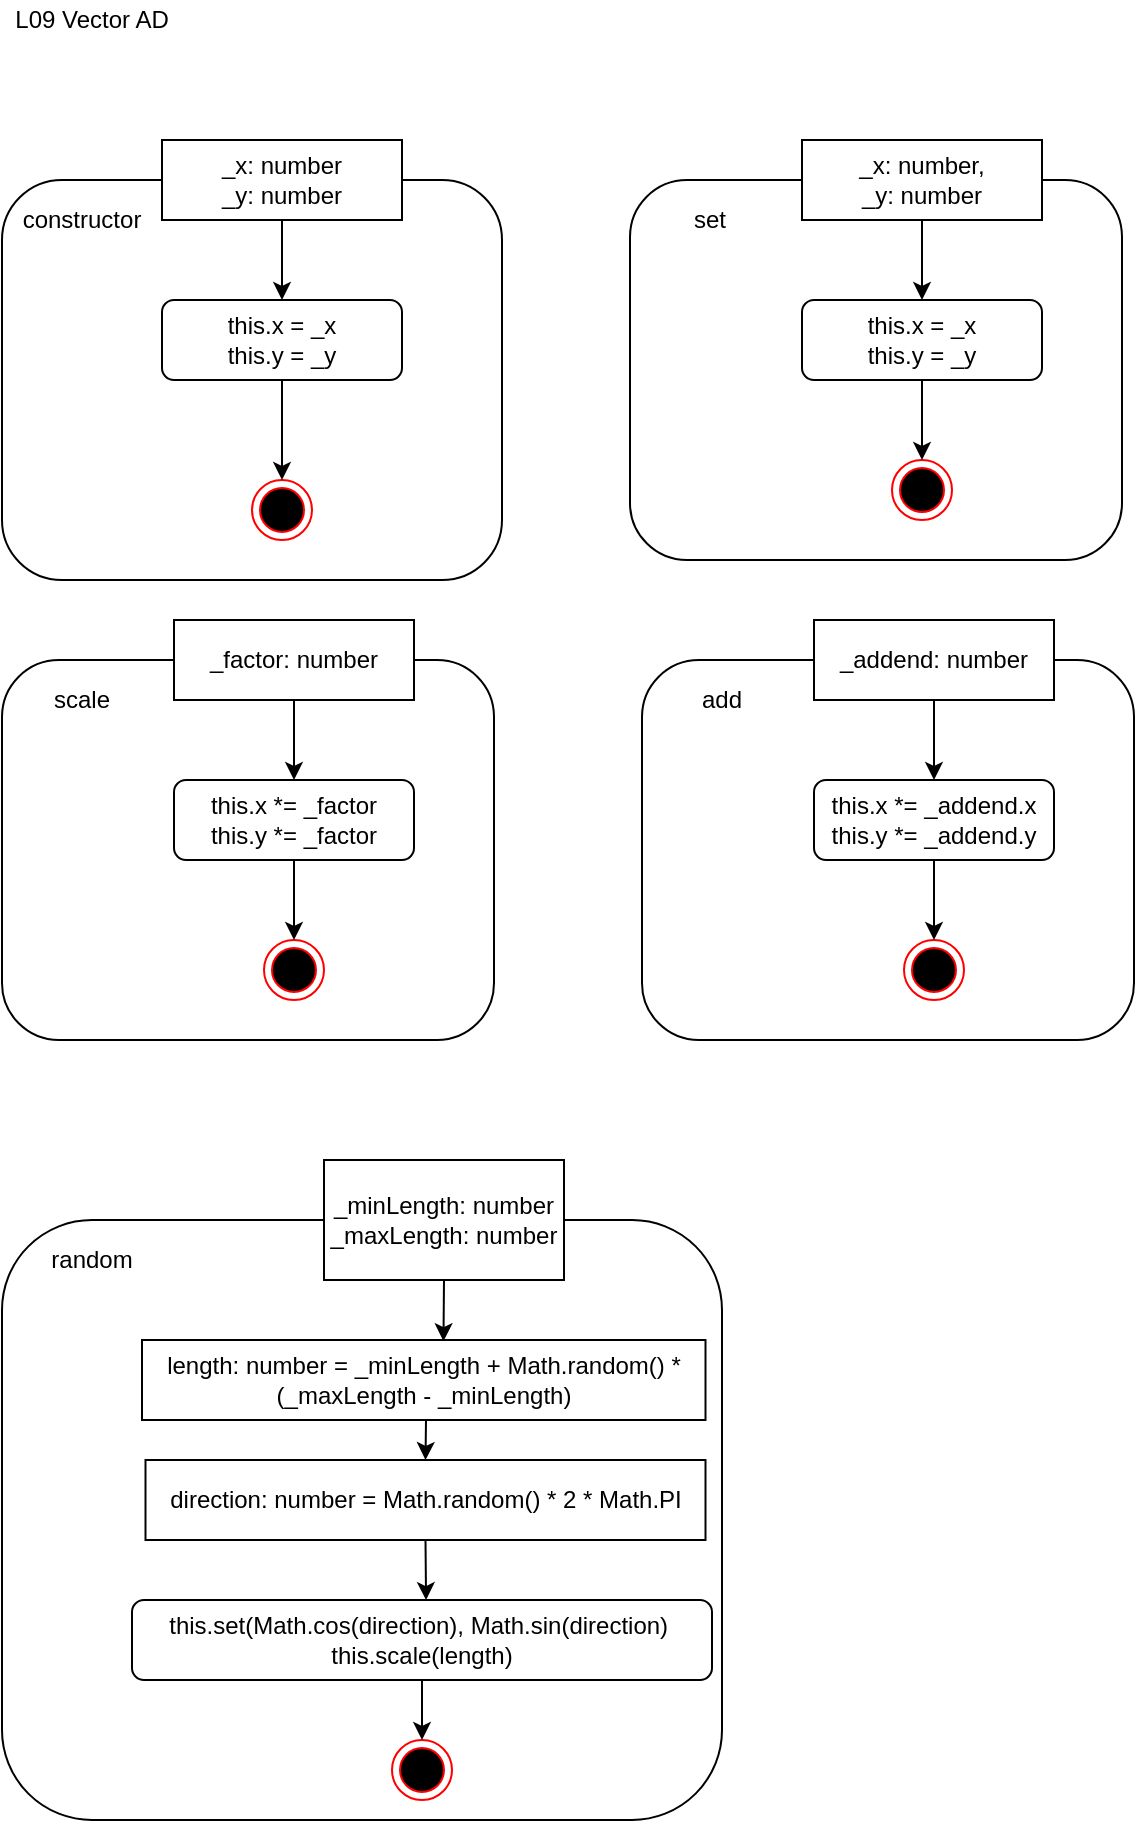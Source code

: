 <mxfile version="13.2.4" type="device"><diagram id="MTy4XQ7qUAImAPxCoLbY" name="Page-1"><mxGraphModel dx="284" dy="164" grid="1" gridSize="10" guides="1" tooltips="1" connect="1" arrows="1" fold="1" page="1" pageScale="1" pageWidth="827" pageHeight="1169" math="0" shadow="0"><root><mxCell id="0"/><mxCell id="1" parent="0"/><mxCell id="d60pjXsnFI2CnF-5VcT1-1" value="" style="rounded=1;whiteSpace=wrap;html=1;" vertex="1" parent="1"><mxGeometry x="40" y="110" width="250" height="200" as="geometry"/></mxCell><mxCell id="d60pjXsnFI2CnF-5VcT1-2" value="constructor" style="text;html=1;strokeColor=none;fillColor=none;align=center;verticalAlign=middle;whiteSpace=wrap;rounded=0;" vertex="1" parent="1"><mxGeometry x="60" y="120" width="40" height="20" as="geometry"/></mxCell><mxCell id="d60pjXsnFI2CnF-5VcT1-3" value="_x: number&lt;br&gt;_y: number" style="rounded=0;whiteSpace=wrap;html=1;" vertex="1" parent="1"><mxGeometry x="120" y="90" width="120" height="40" as="geometry"/></mxCell><mxCell id="d60pjXsnFI2CnF-5VcT1-4" value="this.x = _x&lt;br&gt;this.y = _y" style="rounded=1;whiteSpace=wrap;html=1;" vertex="1" parent="1"><mxGeometry x="120" y="170" width="120" height="40" as="geometry"/></mxCell><mxCell id="d60pjXsnFI2CnF-5VcT1-5" value="" style="ellipse;html=1;shape=endState;fillColor=#000000;strokeColor=#ff0000;" vertex="1" parent="1"><mxGeometry x="165" y="260" width="30" height="30" as="geometry"/></mxCell><mxCell id="d60pjXsnFI2CnF-5VcT1-6" value="" style="endArrow=classic;html=1;exitX=0.5;exitY=1;exitDx=0;exitDy=0;" edge="1" parent="1" source="d60pjXsnFI2CnF-5VcT1-3" target="d60pjXsnFI2CnF-5VcT1-4"><mxGeometry width="50" height="50" relative="1" as="geometry"><mxPoint x="430" y="240" as="sourcePoint"/><mxPoint x="480" y="190" as="targetPoint"/></mxGeometry></mxCell><mxCell id="d60pjXsnFI2CnF-5VcT1-7" value="" style="endArrow=classic;html=1;exitX=0.5;exitY=1;exitDx=0;exitDy=0;entryX=0.5;entryY=0;entryDx=0;entryDy=0;" edge="1" parent="1" source="d60pjXsnFI2CnF-5VcT1-4" target="d60pjXsnFI2CnF-5VcT1-5"><mxGeometry width="50" height="50" relative="1" as="geometry"><mxPoint x="360" y="230" as="sourcePoint"/><mxPoint x="410" y="180" as="targetPoint"/></mxGeometry></mxCell><mxCell id="d60pjXsnFI2CnF-5VcT1-8" value="L09 Vector AD" style="text;html=1;strokeColor=none;fillColor=none;align=center;verticalAlign=middle;whiteSpace=wrap;rounded=0;" vertex="1" parent="1"><mxGeometry x="40" y="20" width="90" height="20" as="geometry"/></mxCell><mxCell id="d60pjXsnFI2CnF-5VcT1-9" value="" style="rounded=1;whiteSpace=wrap;html=1;" vertex="1" parent="1"><mxGeometry x="354" y="110" width="246" height="190" as="geometry"/></mxCell><mxCell id="d60pjXsnFI2CnF-5VcT1-10" value="_x: number, &lt;br&gt;_y: number" style="rounded=0;whiteSpace=wrap;html=1;" vertex="1" parent="1"><mxGeometry x="440" y="90" width="120" height="40" as="geometry"/></mxCell><mxCell id="d60pjXsnFI2CnF-5VcT1-43" value="this.x = _x&lt;br&gt;this.y = _y" style="rounded=1;whiteSpace=wrap;html=1;" vertex="1" parent="1"><mxGeometry x="440" y="170" width="120" height="40" as="geometry"/></mxCell><mxCell id="d60pjXsnFI2CnF-5VcT1-44" value="" style="ellipse;html=1;shape=endState;fillColor=#000000;strokeColor=#ff0000;" vertex="1" parent="1"><mxGeometry x="485" y="250" width="30" height="30" as="geometry"/></mxCell><mxCell id="d60pjXsnFI2CnF-5VcT1-45" value="" style="endArrow=classic;html=1;exitX=0.5;exitY=1;exitDx=0;exitDy=0;" edge="1" parent="1" source="d60pjXsnFI2CnF-5VcT1-10"><mxGeometry width="50" height="50" relative="1" as="geometry"><mxPoint x="470" y="460" as="sourcePoint"/><mxPoint x="500" y="170" as="targetPoint"/></mxGeometry></mxCell><mxCell id="d60pjXsnFI2CnF-5VcT1-46" value="" style="endArrow=classic;html=1;exitX=0.5;exitY=1;exitDx=0;exitDy=0;entryX=0.5;entryY=0;entryDx=0;entryDy=0;" edge="1" parent="1" source="d60pjXsnFI2CnF-5VcT1-43" target="d60pjXsnFI2CnF-5VcT1-44"><mxGeometry width="50" height="50" relative="1" as="geometry"><mxPoint x="490" y="420" as="sourcePoint"/><mxPoint x="540" y="370" as="targetPoint"/></mxGeometry></mxCell><mxCell id="d60pjXsnFI2CnF-5VcT1-47" value="set" style="text;html=1;strokeColor=none;fillColor=none;align=center;verticalAlign=middle;whiteSpace=wrap;rounded=0;" vertex="1" parent="1"><mxGeometry x="374" y="120" width="40" height="20" as="geometry"/></mxCell><mxCell id="d60pjXsnFI2CnF-5VcT1-48" value="" style="rounded=1;whiteSpace=wrap;html=1;" vertex="1" parent="1"><mxGeometry x="40" y="350" width="246" height="190" as="geometry"/></mxCell><mxCell id="d60pjXsnFI2CnF-5VcT1-49" value="_factor: number" style="rounded=0;whiteSpace=wrap;html=1;" vertex="1" parent="1"><mxGeometry x="126" y="330" width="120" height="40" as="geometry"/></mxCell><mxCell id="d60pjXsnFI2CnF-5VcT1-50" value="this.x *= _factor&lt;br&gt;this.y *= _factor" style="rounded=1;whiteSpace=wrap;html=1;" vertex="1" parent="1"><mxGeometry x="126" y="410" width="120" height="40" as="geometry"/></mxCell><mxCell id="d60pjXsnFI2CnF-5VcT1-51" value="" style="ellipse;html=1;shape=endState;fillColor=#000000;strokeColor=#ff0000;" vertex="1" parent="1"><mxGeometry x="171" y="490" width="30" height="30" as="geometry"/></mxCell><mxCell id="d60pjXsnFI2CnF-5VcT1-52" value="" style="endArrow=classic;html=1;exitX=0.5;exitY=1;exitDx=0;exitDy=0;" edge="1" parent="1" source="d60pjXsnFI2CnF-5VcT1-49"><mxGeometry width="50" height="50" relative="1" as="geometry"><mxPoint x="156" y="700" as="sourcePoint"/><mxPoint x="186" y="410" as="targetPoint"/></mxGeometry></mxCell><mxCell id="d60pjXsnFI2CnF-5VcT1-53" value="" style="endArrow=classic;html=1;exitX=0.5;exitY=1;exitDx=0;exitDy=0;entryX=0.5;entryY=0;entryDx=0;entryDy=0;" edge="1" parent="1" source="d60pjXsnFI2CnF-5VcT1-50" target="d60pjXsnFI2CnF-5VcT1-51"><mxGeometry width="50" height="50" relative="1" as="geometry"><mxPoint x="176" y="660" as="sourcePoint"/><mxPoint x="226" y="610" as="targetPoint"/></mxGeometry></mxCell><mxCell id="d60pjXsnFI2CnF-5VcT1-54" value="scale" style="text;html=1;strokeColor=none;fillColor=none;align=center;verticalAlign=middle;whiteSpace=wrap;rounded=0;" vertex="1" parent="1"><mxGeometry x="60" y="360" width="40" height="20" as="geometry"/></mxCell><mxCell id="d60pjXsnFI2CnF-5VcT1-55" value="" style="rounded=1;whiteSpace=wrap;html=1;" vertex="1" parent="1"><mxGeometry x="360" y="350" width="246" height="190" as="geometry"/></mxCell><mxCell id="d60pjXsnFI2CnF-5VcT1-56" value="_addend: number" style="rounded=0;whiteSpace=wrap;html=1;" vertex="1" parent="1"><mxGeometry x="446" y="330" width="120" height="40" as="geometry"/></mxCell><mxCell id="d60pjXsnFI2CnF-5VcT1-57" value="this.x *= _addend.x&lt;br&gt;this.y *= _addend.y" style="rounded=1;whiteSpace=wrap;html=1;" vertex="1" parent="1"><mxGeometry x="446" y="410" width="120" height="40" as="geometry"/></mxCell><mxCell id="d60pjXsnFI2CnF-5VcT1-58" value="" style="ellipse;html=1;shape=endState;fillColor=#000000;strokeColor=#ff0000;" vertex="1" parent="1"><mxGeometry x="491" y="490" width="30" height="30" as="geometry"/></mxCell><mxCell id="d60pjXsnFI2CnF-5VcT1-59" value="" style="endArrow=classic;html=1;exitX=0.5;exitY=1;exitDx=0;exitDy=0;" edge="1" parent="1" source="d60pjXsnFI2CnF-5VcT1-56"><mxGeometry width="50" height="50" relative="1" as="geometry"><mxPoint x="476" y="700" as="sourcePoint"/><mxPoint x="506" y="410" as="targetPoint"/></mxGeometry></mxCell><mxCell id="d60pjXsnFI2CnF-5VcT1-60" value="" style="endArrow=classic;html=1;exitX=0.5;exitY=1;exitDx=0;exitDy=0;entryX=0.5;entryY=0;entryDx=0;entryDy=0;" edge="1" parent="1" source="d60pjXsnFI2CnF-5VcT1-57" target="d60pjXsnFI2CnF-5VcT1-58"><mxGeometry width="50" height="50" relative="1" as="geometry"><mxPoint x="496" y="660" as="sourcePoint"/><mxPoint x="546" y="610" as="targetPoint"/></mxGeometry></mxCell><mxCell id="d60pjXsnFI2CnF-5VcT1-61" value="add" style="text;html=1;strokeColor=none;fillColor=none;align=center;verticalAlign=middle;whiteSpace=wrap;rounded=0;" vertex="1" parent="1"><mxGeometry x="380" y="360" width="40" height="20" as="geometry"/></mxCell><mxCell id="d60pjXsnFI2CnF-5VcT1-62" value="" style="rounded=1;whiteSpace=wrap;html=1;" vertex="1" parent="1"><mxGeometry x="40" y="630" width="360" height="300" as="geometry"/></mxCell><mxCell id="d60pjXsnFI2CnF-5VcT1-63" value="_minLength: number&lt;br&gt;_maxLength: number" style="rounded=0;whiteSpace=wrap;html=1;" vertex="1" parent="1"><mxGeometry x="201" y="600" width="120" height="60" as="geometry"/></mxCell><mxCell id="d60pjXsnFI2CnF-5VcT1-64" value="random" style="text;html=1;strokeColor=none;fillColor=none;align=center;verticalAlign=middle;whiteSpace=wrap;rounded=0;" vertex="1" parent="1"><mxGeometry x="65" y="640" width="40" height="20" as="geometry"/></mxCell><mxCell id="d60pjXsnFI2CnF-5VcT1-65" value="length: number = _minLength + Math.random() * (_maxLength - _minLength)" style="rounded=0;whiteSpace=wrap;html=1;" vertex="1" parent="1"><mxGeometry x="110" y="690" width="281.75" height="40" as="geometry"/></mxCell><mxCell id="d60pjXsnFI2CnF-5VcT1-66" value="direction: number = Math.random() * 2 * Math.PI" style="rounded=0;whiteSpace=wrap;html=1;" vertex="1" parent="1"><mxGeometry x="111.75" y="750" width="280" height="40" as="geometry"/></mxCell><mxCell id="d60pjXsnFI2CnF-5VcT1-67" value="this.set(Math.cos(direction), Math.sin(direction)&amp;nbsp;&lt;br&gt;this.scale(length)" style="rounded=1;whiteSpace=wrap;html=1;" vertex="1" parent="1"><mxGeometry x="105" y="820" width="290" height="40" as="geometry"/></mxCell><mxCell id="d60pjXsnFI2CnF-5VcT1-68" value="" style="ellipse;html=1;shape=endState;fillColor=#000000;strokeColor=#ff0000;" vertex="1" parent="1"><mxGeometry x="235" y="890" width="30" height="30" as="geometry"/></mxCell><mxCell id="d60pjXsnFI2CnF-5VcT1-69" value="" style="endArrow=classic;html=1;exitX=0.5;exitY=1;exitDx=0;exitDy=0;entryX=0.535;entryY=0.015;entryDx=0;entryDy=0;entryPerimeter=0;" edge="1" parent="1" source="d60pjXsnFI2CnF-5VcT1-63" target="d60pjXsnFI2CnF-5VcT1-65"><mxGeometry width="50" height="50" relative="1" as="geometry"><mxPoint x="590" y="760" as="sourcePoint"/><mxPoint x="640" y="710" as="targetPoint"/></mxGeometry></mxCell><mxCell id="d60pjXsnFI2CnF-5VcT1-70" value="" style="endArrow=classic;html=1;entryX=0.5;entryY=0;entryDx=0;entryDy=0;" edge="1" parent="1" target="d60pjXsnFI2CnF-5VcT1-66"><mxGeometry width="50" height="50" relative="1" as="geometry"><mxPoint x="252" y="730" as="sourcePoint"/><mxPoint x="580" y="750" as="targetPoint"/></mxGeometry></mxCell><mxCell id="d60pjXsnFI2CnF-5VcT1-71" value="" style="endArrow=classic;html=1;exitX=0.5;exitY=1;exitDx=0;exitDy=0;entryX=0.507;entryY=0.001;entryDx=0;entryDy=0;entryPerimeter=0;" edge="1" parent="1" source="d60pjXsnFI2CnF-5VcT1-66" target="d60pjXsnFI2CnF-5VcT1-67"><mxGeometry width="50" height="50" relative="1" as="geometry"><mxPoint x="170" y="840" as="sourcePoint"/><mxPoint x="220" y="790" as="targetPoint"/></mxGeometry></mxCell><mxCell id="d60pjXsnFI2CnF-5VcT1-72" value="" style="endArrow=classic;html=1;exitX=0.5;exitY=1;exitDx=0;exitDy=0;entryX=0.5;entryY=0;entryDx=0;entryDy=0;" edge="1" parent="1" source="d60pjXsnFI2CnF-5VcT1-67" target="d60pjXsnFI2CnF-5VcT1-68"><mxGeometry width="50" height="50" relative="1" as="geometry"><mxPoint x="200" y="930" as="sourcePoint"/><mxPoint x="250" y="880" as="targetPoint"/></mxGeometry></mxCell></root></mxGraphModel></diagram></mxfile>